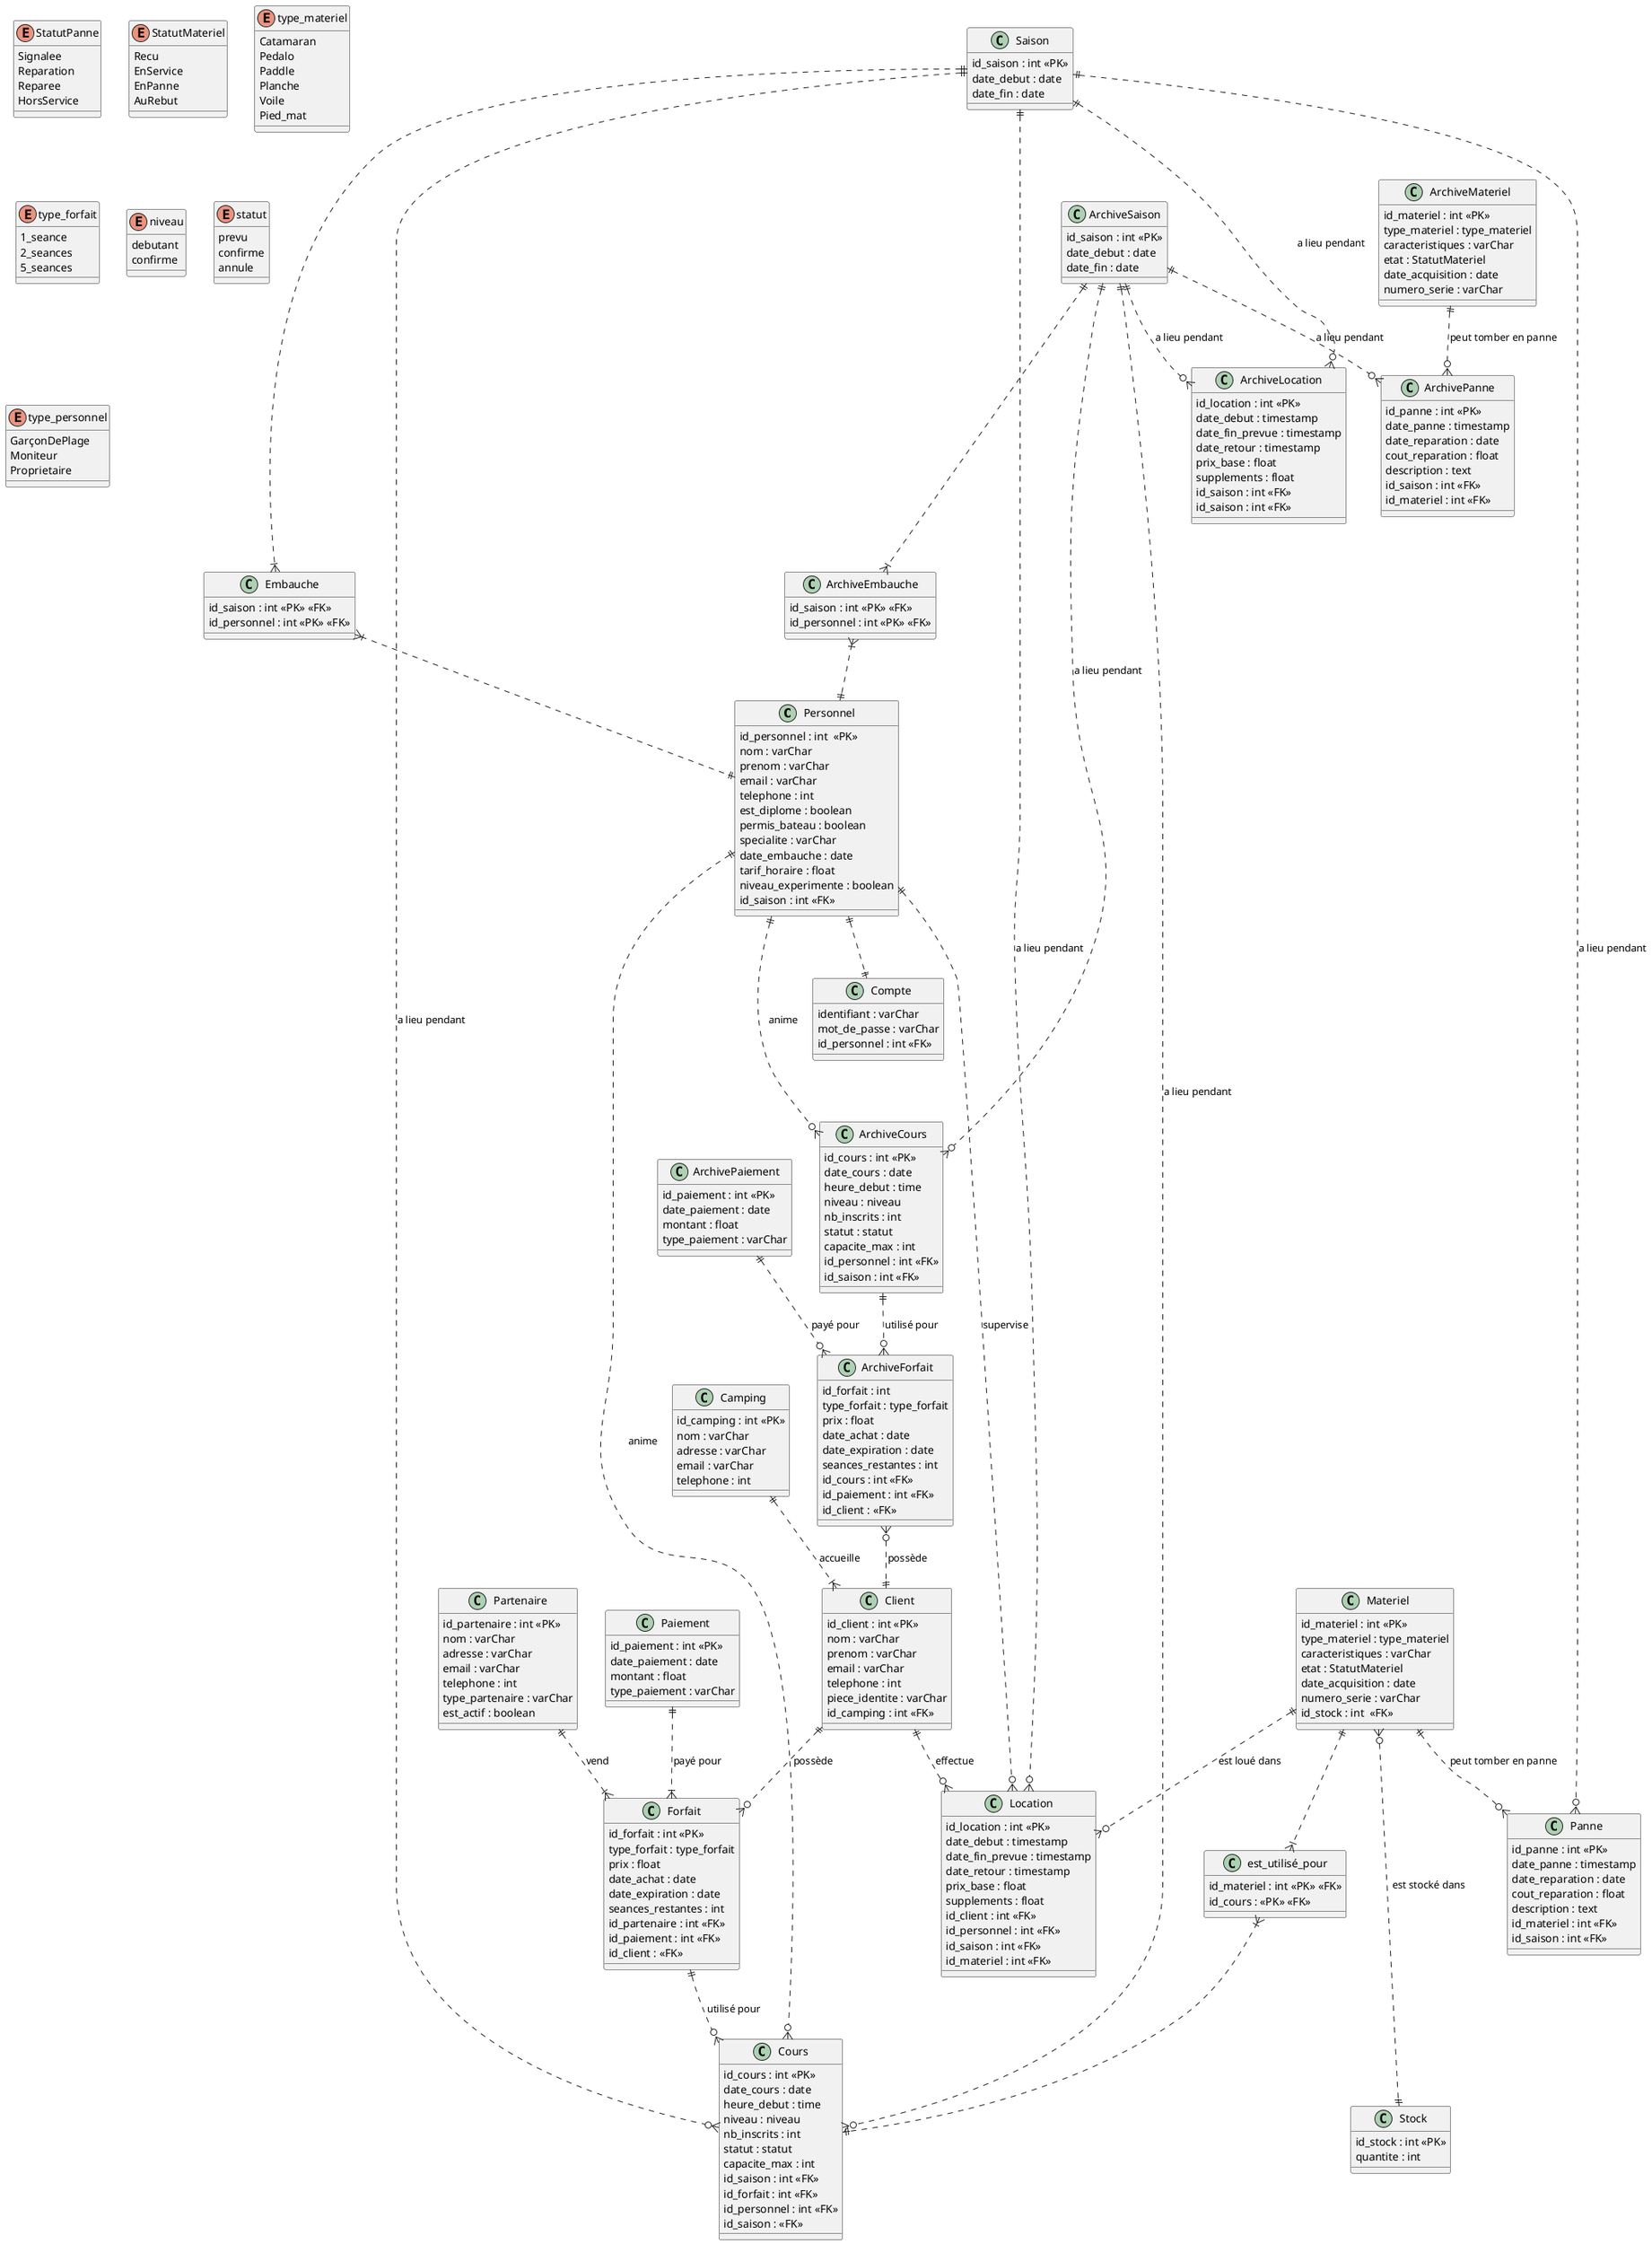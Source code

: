 @startuml
    class Personnel {
        id_personnel : int  <<PK>>
        nom : varChar
        prenom : varChar
        email : varChar
        telephone : int
        est_diplome : boolean
        permis_bateau : boolean
        specialite : varChar
        date_embauche : date
        tarif_horaire : float
        niveau_experimente : boolean
        id_saison : int <<FK>>
    }

    class ArchiveEmbauche {
        id_saison : int <<PK>> <<FK>>
        id_personnel : int <<PK>> <<FK>>
    }

    class Embauche {
        id_saison : int <<PK>> <<FK>>
        id_personnel : int <<PK>> <<FK>>
    }

    class Saison {
        id_saison : int <<PK>>
        date_debut : date
        date_fin : date
    }

    class ArchiveSaison {
        id_saison : int <<PK>>
        date_debut : date
        date_fin : date
    }

    class Client {
        id_client : int <<PK>>
        nom : varChar
        prenom : varChar
        email : varChar
        telephone : int
        piece_identite : varChar
        id_camping : int <<FK>>
    }

    class Materiel {
        id_materiel : int <<PK>>
        type_materiel : type_materiel
        caracteristiques : varChar
        etat : StatutMateriel
        date_acquisition : date
        numero_serie : varChar
        id_stock : int  <<FK>>
    }

    class est_utilisé_pour {
        id_materiel : int <<PK>> <<FK>>
        id_cours : <<PK>> <<FK>>
    }

    class ArchiveMateriel {
        id_materiel : int <<PK>>
        type_materiel : type_materiel
        caracteristiques : varChar
        etat : StatutMateriel
        date_acquisition : date
        numero_serie : varChar
    }

    class Forfait {
        id_forfait : int <<PK>>
        type_forfait : type_forfait
        prix : float
        date_achat : date
        date_expiration : date
        seances_restantes : int
        id_partenaire : int <<FK>>
        id_paiement : int <<FK>>
        id_client : <<FK>>
    }

    class ArchiveForfait {
        id_forfait : int
        type_forfait : type_forfait
        prix : float
        date_achat : date
        date_expiration : date
        seances_restantes : int
        id_cours : int <<FK>>
        id_paiement : int <<FK>>
        id_client : <<FK>>
    }

    class Partenaire {
        id_partenaire : int <<PK>>
        nom : varChar
        adresse : varChar
        email : varChar
        telephone : int
        type_partenaire : varChar
        est_actif : boolean
    }

    class Camping {
        id_camping : int <<PK>>
        nom : varChar
        adresse : varChar
        email : varChar
        telephone : int
    }

    class Cours {
        id_cours : int <<PK>>
        date_cours : date
        heure_debut : time
        niveau : niveau
        nb_inscrits : int
        statut : statut
        capacite_max : int
        id_saison : int <<FK>>
        id_forfait : int <<FK>>
        id_personnel : int <<FK>>
        id_saison : <<FK>>
    }

    class ArchiveCours {
        id_cours : int <<PK>>
        date_cours : date
        heure_debut : time
        niveau : niveau
        nb_inscrits : int
        statut : statut
        capacite_max : int
        id_personnel : int <<FK>>
        id_saison : int <<FK>>
    }

    class Location {
        id_location : int <<PK>>
        date_debut : timestamp
        date_fin_prevue : timestamp
        date_retour : timestamp
        prix_base : float
        supplements : float
        id_client : int <<FK>>
        id_personnel : int <<FK>>
        id_saison : int <<FK>>
        id_materiel : int <<FK>>
    }

    class ArchiveLocation {
        id_location : int <<PK>>
        date_debut : timestamp
        date_fin_prevue : timestamp
        date_retour : timestamp
        prix_base : float
        supplements : float
        id_saison : int <<FK>>
        id_saison : int <<FK>>
    }

    class Panne {
        id_panne : int <<PK>>
        date_panne : timestamp
        date_reparation : date
        cout_reparation : float
        description : text
        id_materiel : int <<FK>>
        id_saison : int <<FK>>
    }

    class ArchivePanne {
        id_panne : int <<PK>>
        date_panne : timestamp
        date_reparation : date
        cout_reparation : float
        description : text
        id_saison : int <<FK>>
        id_materiel : int <<FK>>
    }

    class Stock {
        id_stock : int <<PK>>
        quantite : int
    }

    class Paiement {
        id_paiement : int <<PK>>
        date_paiement : date
        montant : float
        type_paiement : varChar
    }

    class ArchivePaiement {
        id_paiement : int <<PK>>
        date_paiement : date
        montant : float
        type_paiement : varChar
    }

    class Compte {
	    identifiant : varChar
	    mot_de_passe : varChar
        id_personnel : int <<FK>>
    }

    enum StatutPanne {
        Signalee
        Reparation
        Reparee
        HorsService
    }

    enum StatutMateriel {
        Recu
        EnService
        EnPanne
        AuRebut
    }

    enum type_materiel {
        Catamaran
        Pedalo
        Paddle
        Planche
        Voile
        Pied_mat
    }

    enum type_forfait {
        1_seance
        2_seances
        5_seances
    }

    enum niveau {
        debutant
        confirme
    }

    enum statut {
        prevu
        confirme
        annule
    }

    enum type_personnel {
        GarçonDePlage
        Moniteur
        Proprietaire
    }


    Client ||..o{ Forfait: possède
    Client ||..o{ Location: effectue
    Personnel ||..o{ Cours: anime
    Materiel ||..o{ Location: est loué dans
    Forfait ||..o{ Cours: utilisé pour
    Personnel ||..o{ Location: supervise
    Materiel ||..o{ Panne: peut tomber en panne
    ArchiveMateriel ||..o{ ArchivePanne: peut tomber en panne
    Materiel }o...|| Stock: est stocké dans
    ArchiveCours ||..o{ ArchiveForfait: utilisé pour
    Personnel ||...o{ ArchiveCours : anime
    ArchiveForfait }o..|| Client: possède
    Partenaire ||..|{ Forfait: vend
    Camping ||..|{ Client: accueille
    Materiel ||..|{ est_utilisé_pour
    est_utilisé_pour }|..|| Cours
    Paiement ||..|{ Forfait: payé pour
    Saison ||....|{ Embauche
    Embauche }|..||Personnel
    Saison ||..o{ Cours: a lieu pendant
    Saison ||..o{ Location: a lieu pendant
    Saison ||..o{ Panne: a lieu pendant
    Saison ||..o{ ArchiveLocation: a lieu pendant
    ArchiveSaison ||...|{ ArchiveEmbauche
    ArchiveEmbauche }|..||Personnel
    ArchiveSaison ||..o{ Cours: a lieu pendant
    ArchiveSaison ||..o{ ArchivePanne: a lieu pendant
    ArchiveSaison ||..o{ ArchiveCours: a lieu pendant
    ArchiveSaison ||..o{ ArchiveLocation: a lieu pendant
    ArchivePaiement ||..o{ ArchiveForfait: payé pour
    Personnel ||..|| Compte

@enduml
